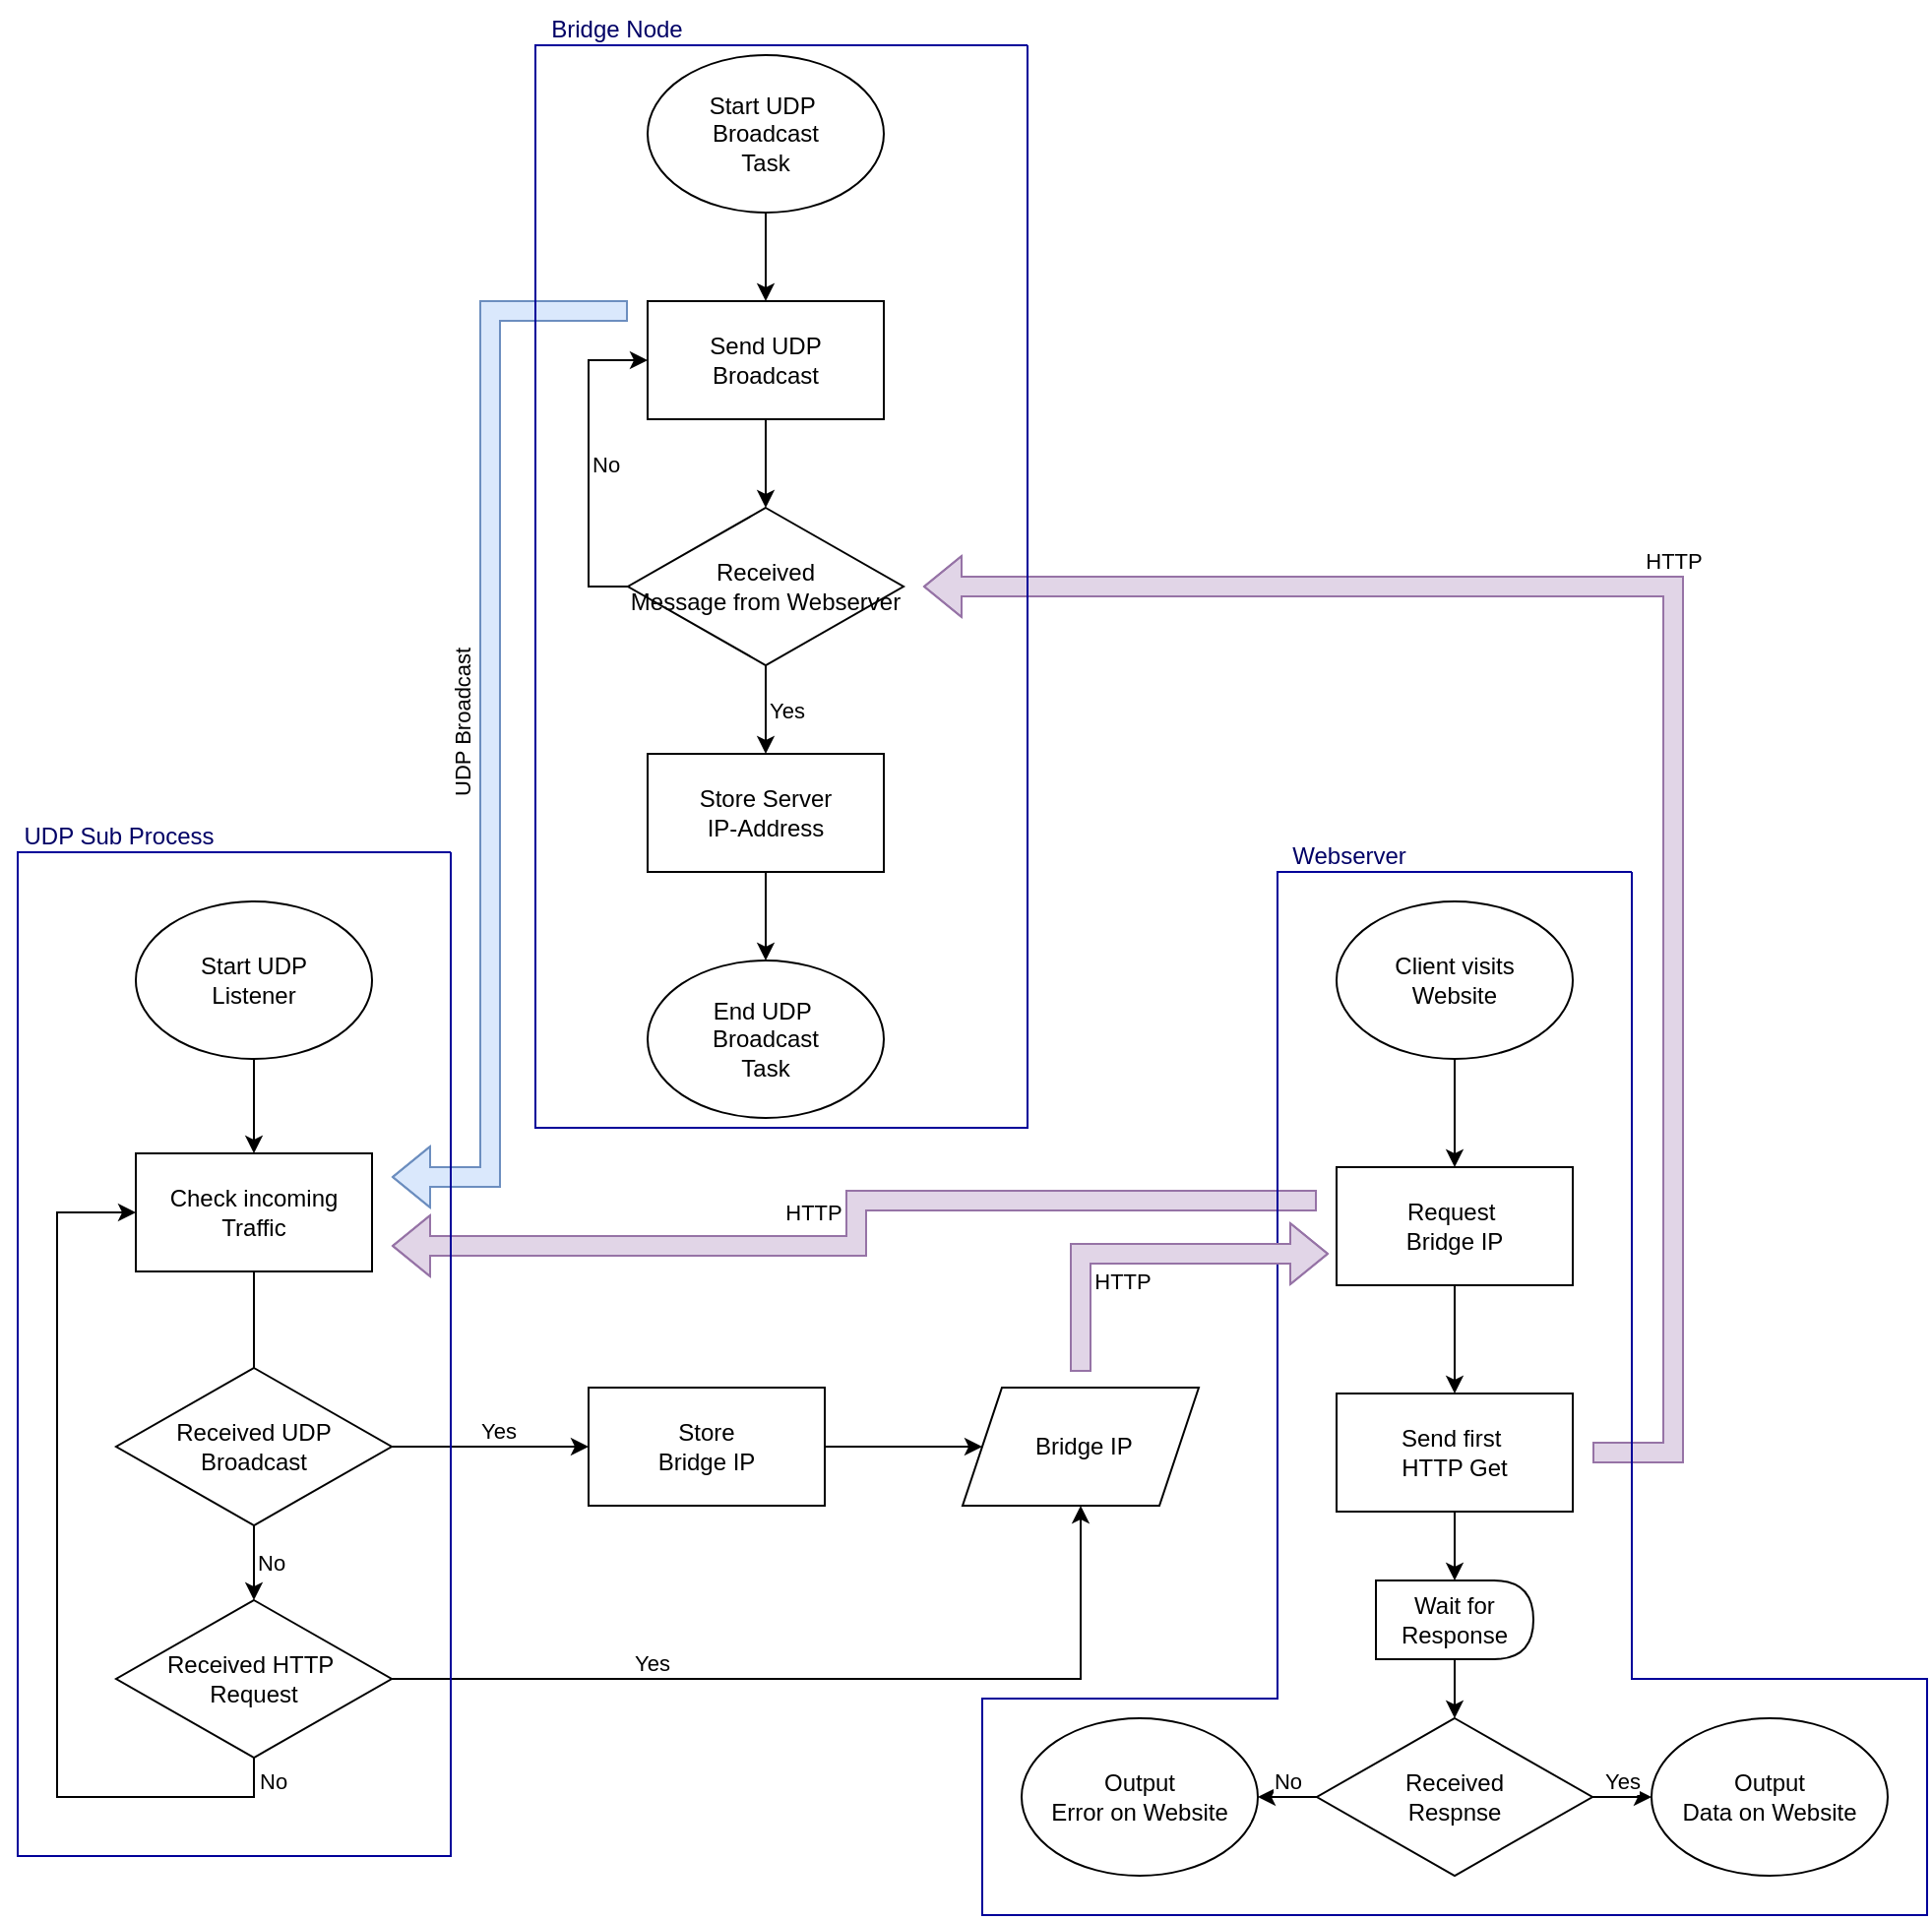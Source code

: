 <mxfile version="26.0.16">
  <diagram id="l8hXMBHkgcEJcSW0mbfh" name="Page-1">
    <mxGraphModel dx="2234" dy="1359" grid="1" gridSize="10" guides="1" tooltips="1" connect="1" arrows="1" fold="1" page="1" pageScale="1" pageWidth="1700" pageHeight="1100" math="0" shadow="0">
      <root>
        <mxCell id="0" />
        <mxCell id="1" parent="0" />
        <mxCell id="ZdN3B5ne2nYUJ5_Ht5WA-7" style="edgeStyle=orthogonalEdgeStyle;rounded=0;orthogonalLoop=1;jettySize=auto;html=1;exitX=0.5;exitY=1;exitDx=0;exitDy=0;entryX=0.5;entryY=0;entryDx=0;entryDy=0;" edge="1" parent="1" source="ZdN3B5ne2nYUJ5_Ht5WA-1" target="ZdN3B5ne2nYUJ5_Ht5WA-2">
          <mxGeometry relative="1" as="geometry" />
        </mxCell>
        <mxCell id="ZdN3B5ne2nYUJ5_Ht5WA-1" value="Start UDP&amp;nbsp;&lt;div&gt;Broadcast&lt;/div&gt;&lt;div&gt;Task&lt;/div&gt;" style="ellipse;whiteSpace=wrap;html=1;" vertex="1" parent="1">
          <mxGeometry x="480" y="35" width="120" height="80" as="geometry" />
        </mxCell>
        <mxCell id="ZdN3B5ne2nYUJ5_Ht5WA-8" style="edgeStyle=orthogonalEdgeStyle;rounded=0;orthogonalLoop=1;jettySize=auto;html=1;exitX=0.5;exitY=1;exitDx=0;exitDy=0;entryX=0.5;entryY=0;entryDx=0;entryDy=0;" edge="1" parent="1" source="ZdN3B5ne2nYUJ5_Ht5WA-2" target="ZdN3B5ne2nYUJ5_Ht5WA-3">
          <mxGeometry relative="1" as="geometry" />
        </mxCell>
        <mxCell id="ZdN3B5ne2nYUJ5_Ht5WA-2" value="Send UDP&lt;div&gt;Broadcast&lt;/div&gt;" style="rounded=0;whiteSpace=wrap;html=1;" vertex="1" parent="1">
          <mxGeometry x="480" y="160" width="120" height="60" as="geometry" />
        </mxCell>
        <mxCell id="ZdN3B5ne2nYUJ5_Ht5WA-9" style="edgeStyle=orthogonalEdgeStyle;rounded=0;orthogonalLoop=1;jettySize=auto;html=1;exitX=0.5;exitY=1;exitDx=0;exitDy=0;entryX=0.5;entryY=0;entryDx=0;entryDy=0;" edge="1" parent="1" source="ZdN3B5ne2nYUJ5_Ht5WA-3" target="ZdN3B5ne2nYUJ5_Ht5WA-5">
          <mxGeometry relative="1" as="geometry" />
        </mxCell>
        <mxCell id="ZdN3B5ne2nYUJ5_Ht5WA-12" value="Yes" style="edgeLabel;html=1;align=left;verticalAlign=middle;resizable=0;points=[];labelPosition=right;verticalLabelPosition=middle;" vertex="1" connectable="0" parent="ZdN3B5ne2nYUJ5_Ht5WA-9">
          <mxGeometry relative="1" as="geometry">
            <mxPoint as="offset" />
          </mxGeometry>
        </mxCell>
        <mxCell id="ZdN3B5ne2nYUJ5_Ht5WA-11" style="edgeStyle=orthogonalEdgeStyle;rounded=0;orthogonalLoop=1;jettySize=auto;html=1;exitX=0;exitY=0.5;exitDx=0;exitDy=0;entryX=0;entryY=0.5;entryDx=0;entryDy=0;" edge="1" parent="1" source="ZdN3B5ne2nYUJ5_Ht5WA-3" target="ZdN3B5ne2nYUJ5_Ht5WA-2">
          <mxGeometry relative="1" as="geometry" />
        </mxCell>
        <mxCell id="ZdN3B5ne2nYUJ5_Ht5WA-13" value="No" style="edgeLabel;html=1;align=left;verticalAlign=middle;resizable=0;points=[];labelPosition=right;verticalLabelPosition=middle;" vertex="1" connectable="0" parent="ZdN3B5ne2nYUJ5_Ht5WA-11">
          <mxGeometry relative="1" as="geometry">
            <mxPoint as="offset" />
          </mxGeometry>
        </mxCell>
        <mxCell id="ZdN3B5ne2nYUJ5_Ht5WA-3" value="Received&lt;div&gt;Message from Webserver&lt;/div&gt;" style="rhombus;whiteSpace=wrap;html=1;" vertex="1" parent="1">
          <mxGeometry x="470" y="265" width="140" height="80" as="geometry" />
        </mxCell>
        <mxCell id="ZdN3B5ne2nYUJ5_Ht5WA-10" style="edgeStyle=orthogonalEdgeStyle;rounded=0;orthogonalLoop=1;jettySize=auto;html=1;exitX=0.5;exitY=1;exitDx=0;exitDy=0;entryX=0.5;entryY=0;entryDx=0;entryDy=0;" edge="1" parent="1" source="ZdN3B5ne2nYUJ5_Ht5WA-5" target="ZdN3B5ne2nYUJ5_Ht5WA-6">
          <mxGeometry relative="1" as="geometry" />
        </mxCell>
        <mxCell id="ZdN3B5ne2nYUJ5_Ht5WA-5" value="Store Server&lt;div&gt;IP-Address&lt;/div&gt;" style="rounded=0;whiteSpace=wrap;html=1;" vertex="1" parent="1">
          <mxGeometry x="480" y="390" width="120" height="60" as="geometry" />
        </mxCell>
        <mxCell id="ZdN3B5ne2nYUJ5_Ht5WA-6" value="End UDP&amp;nbsp;&lt;div&gt;Broadcast&lt;/div&gt;&lt;div&gt;Task&lt;/div&gt;" style="ellipse;whiteSpace=wrap;html=1;" vertex="1" parent="1">
          <mxGeometry x="480" y="495" width="120" height="80" as="geometry" />
        </mxCell>
        <mxCell id="ZdN3B5ne2nYUJ5_Ht5WA-14" value="&amp;nbsp;&lt;span style=&quot;background-color: transparent; color: light-dark(rgb(0, 0, 0), rgb(255, 255, 255));&quot;&gt;Bridge IP&lt;/span&gt;" style="shape=parallelogram;perimeter=parallelogramPerimeter;whiteSpace=wrap;html=1;fixedSize=1;" vertex="1" parent="1">
          <mxGeometry x="640" y="712" width="120" height="60" as="geometry" />
        </mxCell>
        <mxCell id="ZdN3B5ne2nYUJ5_Ht5WA-17" value="" style="edgeStyle=orthogonalEdgeStyle;rounded=0;orthogonalLoop=1;jettySize=auto;html=1;" edge="1" parent="1" source="ZdN3B5ne2nYUJ5_Ht5WA-15" target="ZdN3B5ne2nYUJ5_Ht5WA-16">
          <mxGeometry relative="1" as="geometry" />
        </mxCell>
        <mxCell id="ZdN3B5ne2nYUJ5_Ht5WA-15" value="Start UDP&lt;div&gt;Listener&lt;/div&gt;" style="ellipse;whiteSpace=wrap;html=1;" vertex="1" parent="1">
          <mxGeometry x="220" y="465" width="120" height="80" as="geometry" />
        </mxCell>
        <mxCell id="ZdN3B5ne2nYUJ5_Ht5WA-19" value="" style="edgeStyle=orthogonalEdgeStyle;rounded=0;orthogonalLoop=1;jettySize=auto;html=1;" edge="1" parent="1" source="ZdN3B5ne2nYUJ5_Ht5WA-16">
          <mxGeometry relative="1" as="geometry">
            <mxPoint x="280" y="720" as="targetPoint" />
          </mxGeometry>
        </mxCell>
        <mxCell id="ZdN3B5ne2nYUJ5_Ht5WA-16" value="Check incoming&lt;div&gt;Traffic&lt;/div&gt;" style="whiteSpace=wrap;html=1;" vertex="1" parent="1">
          <mxGeometry x="220" y="593" width="120" height="60" as="geometry" />
        </mxCell>
        <mxCell id="ZdN3B5ne2nYUJ5_Ht5WA-22" value="" style="edgeStyle=orthogonalEdgeStyle;rounded=0;orthogonalLoop=1;jettySize=auto;html=1;" edge="1" parent="1" source="ZdN3B5ne2nYUJ5_Ht5WA-20" target="ZdN3B5ne2nYUJ5_Ht5WA-21">
          <mxGeometry relative="1" as="geometry" />
        </mxCell>
        <mxCell id="ZdN3B5ne2nYUJ5_Ht5WA-52" value="No" style="edgeLabel;html=1;align=left;verticalAlign=middle;resizable=0;points=[];labelPosition=right;verticalLabelPosition=middle;" vertex="1" connectable="0" parent="ZdN3B5ne2nYUJ5_Ht5WA-22">
          <mxGeometry relative="1" as="geometry">
            <mxPoint as="offset" />
          </mxGeometry>
        </mxCell>
        <mxCell id="ZdN3B5ne2nYUJ5_Ht5WA-31" style="edgeStyle=orthogonalEdgeStyle;rounded=0;orthogonalLoop=1;jettySize=auto;html=1;exitX=1;exitY=0.5;exitDx=0;exitDy=0;entryX=0;entryY=0.5;entryDx=0;entryDy=0;" edge="1" parent="1" source="ZdN3B5ne2nYUJ5_Ht5WA-20" target="ZdN3B5ne2nYUJ5_Ht5WA-43">
          <mxGeometry relative="1" as="geometry">
            <mxPoint x="410" y="655" as="targetPoint" />
          </mxGeometry>
        </mxCell>
        <mxCell id="ZdN3B5ne2nYUJ5_Ht5WA-40" value="Yes" style="edgeLabel;html=1;align=center;verticalAlign=bottom;resizable=0;points=[];labelPosition=center;verticalLabelPosition=top;" vertex="1" connectable="0" parent="ZdN3B5ne2nYUJ5_Ht5WA-31">
          <mxGeometry relative="1" as="geometry">
            <mxPoint x="4" as="offset" />
          </mxGeometry>
        </mxCell>
        <mxCell id="ZdN3B5ne2nYUJ5_Ht5WA-20" value="Received UDP&lt;div&gt;Broadcast&lt;/div&gt;" style="rhombus;whiteSpace=wrap;html=1;" vertex="1" parent="1">
          <mxGeometry x="210" y="702" width="140" height="80" as="geometry" />
        </mxCell>
        <mxCell id="ZdN3B5ne2nYUJ5_Ht5WA-23" style="edgeStyle=orthogonalEdgeStyle;rounded=0;orthogonalLoop=1;jettySize=auto;html=1;exitX=0.5;exitY=1;exitDx=0;exitDy=0;entryX=0;entryY=0.5;entryDx=0;entryDy=0;" edge="1" parent="1" source="ZdN3B5ne2nYUJ5_Ht5WA-21" target="ZdN3B5ne2nYUJ5_Ht5WA-16">
          <mxGeometry relative="1" as="geometry">
            <Array as="points">
              <mxPoint x="280" y="920" />
              <mxPoint x="180" y="920" />
              <mxPoint x="180" y="623" />
            </Array>
          </mxGeometry>
        </mxCell>
        <mxCell id="ZdN3B5ne2nYUJ5_Ht5WA-42" value="No" style="edgeLabel;html=1;align=left;verticalAlign=middle;resizable=0;points=[];labelPosition=right;verticalLabelPosition=middle;" vertex="1" connectable="0" parent="ZdN3B5ne2nYUJ5_Ht5WA-23">
          <mxGeometry relative="1" as="geometry">
            <mxPoint x="101" y="100" as="offset" />
          </mxGeometry>
        </mxCell>
        <mxCell id="ZdN3B5ne2nYUJ5_Ht5WA-29" style="edgeStyle=orthogonalEdgeStyle;rounded=0;orthogonalLoop=1;jettySize=auto;html=1;exitX=1;exitY=0.5;exitDx=0;exitDy=0;entryX=0.5;entryY=1;entryDx=0;entryDy=0;" edge="1" parent="1" source="ZdN3B5ne2nYUJ5_Ht5WA-21" target="ZdN3B5ne2nYUJ5_Ht5WA-14">
          <mxGeometry relative="1" as="geometry" />
        </mxCell>
        <mxCell id="ZdN3B5ne2nYUJ5_Ht5WA-41" value="Yes" style="edgeLabel;html=1;align=center;verticalAlign=bottom;resizable=0;points=[];labelPosition=center;verticalLabelPosition=top;" vertex="1" connectable="0" parent="ZdN3B5ne2nYUJ5_Ht5WA-29">
          <mxGeometry relative="1" as="geometry">
            <mxPoint x="-87" as="offset" />
          </mxGeometry>
        </mxCell>
        <mxCell id="ZdN3B5ne2nYUJ5_Ht5WA-21" value="Received HTTP&amp;nbsp;&lt;div&gt;Request&lt;br&gt;&lt;/div&gt;" style="rhombus;whiteSpace=wrap;html=1;" vertex="1" parent="1">
          <mxGeometry x="210" y="820" width="140" height="80" as="geometry" />
        </mxCell>
        <mxCell id="ZdN3B5ne2nYUJ5_Ht5WA-26" value="" style="edgeStyle=orthogonalEdgeStyle;rounded=0;orthogonalLoop=1;jettySize=auto;html=1;" edge="1" parent="1" source="ZdN3B5ne2nYUJ5_Ht5WA-24" target="ZdN3B5ne2nYUJ5_Ht5WA-25">
          <mxGeometry relative="1" as="geometry" />
        </mxCell>
        <mxCell id="ZdN3B5ne2nYUJ5_Ht5WA-24" value="Client visits&lt;div&gt;Website&lt;/div&gt;" style="ellipse;whiteSpace=wrap;html=1;" vertex="1" parent="1">
          <mxGeometry x="830" y="465" width="120" height="80" as="geometry" />
        </mxCell>
        <mxCell id="ZdN3B5ne2nYUJ5_Ht5WA-34" value="" style="edgeStyle=orthogonalEdgeStyle;rounded=0;orthogonalLoop=1;jettySize=auto;html=1;" edge="1" parent="1" source="ZdN3B5ne2nYUJ5_Ht5WA-25" target="ZdN3B5ne2nYUJ5_Ht5WA-33">
          <mxGeometry relative="1" as="geometry" />
        </mxCell>
        <mxCell id="ZdN3B5ne2nYUJ5_Ht5WA-25" value="Request&amp;nbsp;&lt;div&gt;Bridge&amp;nbsp;&lt;span style=&quot;background-color: transparent; color: light-dark(rgb(0, 0, 0), rgb(255, 255, 255));&quot;&gt;IP&lt;/span&gt;&lt;/div&gt;" style="whiteSpace=wrap;html=1;" vertex="1" parent="1">
          <mxGeometry x="830" y="600" width="120" height="60" as="geometry" />
        </mxCell>
        <mxCell id="ZdN3B5ne2nYUJ5_Ht5WA-58" style="edgeStyle=orthogonalEdgeStyle;rounded=0;orthogonalLoop=1;jettySize=auto;html=1;exitX=0.5;exitY=1;exitDx=0;exitDy=0;entryX=0.5;entryY=0;entryDx=0;entryDy=0;" edge="1" parent="1" source="ZdN3B5ne2nYUJ5_Ht5WA-33" target="ZdN3B5ne2nYUJ5_Ht5WA-54">
          <mxGeometry relative="1" as="geometry" />
        </mxCell>
        <mxCell id="ZdN3B5ne2nYUJ5_Ht5WA-33" value="Send first&amp;nbsp;&lt;div&gt;HTTP Get&lt;/div&gt;" style="whiteSpace=wrap;html=1;" vertex="1" parent="1">
          <mxGeometry x="830" y="715" width="120" height="60" as="geometry" />
        </mxCell>
        <mxCell id="ZdN3B5ne2nYUJ5_Ht5WA-35" value="Output&lt;div&gt;Data on Website&lt;/div&gt;" style="ellipse;whiteSpace=wrap;html=1;" vertex="1" parent="1">
          <mxGeometry x="990" y="880" width="120" height="80" as="geometry" />
        </mxCell>
        <mxCell id="ZdN3B5ne2nYUJ5_Ht5WA-44" style="edgeStyle=orthogonalEdgeStyle;rounded=0;orthogonalLoop=1;jettySize=auto;html=1;exitX=1;exitY=0.5;exitDx=0;exitDy=0;entryX=0;entryY=0.5;entryDx=0;entryDy=0;" edge="1" parent="1" source="ZdN3B5ne2nYUJ5_Ht5WA-43" target="ZdN3B5ne2nYUJ5_Ht5WA-14">
          <mxGeometry relative="1" as="geometry" />
        </mxCell>
        <mxCell id="ZdN3B5ne2nYUJ5_Ht5WA-43" value="Store&lt;div&gt;Bridge IP&lt;/div&gt;" style="rounded=0;whiteSpace=wrap;html=1;" vertex="1" parent="1">
          <mxGeometry x="450" y="712" width="120" height="60" as="geometry" />
        </mxCell>
        <mxCell id="ZdN3B5ne2nYUJ5_Ht5WA-49" value="" style="shape=flexArrow;endArrow=classic;html=1;rounded=0;edgeStyle=orthogonalEdgeStyle;fillColor=#e1d5e7;strokeColor=#9673a6;" edge="1" parent="1">
          <mxGeometry width="50" height="50" relative="1" as="geometry">
            <mxPoint x="960" y="745" as="sourcePoint" />
            <mxPoint x="620" y="305" as="targetPoint" />
            <Array as="points">
              <mxPoint x="1001" y="745" />
              <mxPoint x="1001" y="305" />
            </Array>
          </mxGeometry>
        </mxCell>
        <mxCell id="ZdN3B5ne2nYUJ5_Ht5WA-71" value="HTTP" style="edgeLabel;html=1;align=center;verticalAlign=bottom;resizable=0;points=[];labelPosition=center;verticalLabelPosition=top;" vertex="1" connectable="0" parent="ZdN3B5ne2nYUJ5_Ht5WA-49">
          <mxGeometry relative="1" as="geometry">
            <mxPoint y="-55" as="offset" />
          </mxGeometry>
        </mxCell>
        <mxCell id="ZdN3B5ne2nYUJ5_Ht5WA-50" value="" style="shape=flexArrow;endArrow=classic;html=1;rounded=0;edgeStyle=orthogonalEdgeStyle;fillColor=#dae8fc;strokeColor=#6c8ebf;" edge="1" parent="1">
          <mxGeometry width="50" height="50" relative="1" as="geometry">
            <mxPoint x="470" y="165" as="sourcePoint" />
            <mxPoint x="350" y="605" as="targetPoint" />
            <Array as="points">
              <mxPoint x="469" y="165" />
              <mxPoint x="400" y="165" />
              <mxPoint x="400" y="605" />
            </Array>
          </mxGeometry>
        </mxCell>
        <mxCell id="ZdN3B5ne2nYUJ5_Ht5WA-72" value="UDP Broadcast" style="edgeLabel;html=1;align=right;verticalAlign=middle;resizable=0;points=[];textDirection=vertical-rl;labelPosition=left;verticalLabelPosition=middle;rotation=-180;" vertex="1" connectable="0" parent="ZdN3B5ne2nYUJ5_Ht5WA-50">
          <mxGeometry relative="1" as="geometry">
            <mxPoint x="-20" as="offset" />
          </mxGeometry>
        </mxCell>
        <mxCell id="ZdN3B5ne2nYUJ5_Ht5WA-51" value="" style="shape=flexArrow;endArrow=classic;html=1;rounded=0;edgeStyle=orthogonalEdgeStyle;fillColor=#e1d5e7;strokeColor=#9673a6;" edge="1" parent="1">
          <mxGeometry width="50" height="50" relative="1" as="geometry">
            <mxPoint x="820" y="617" as="sourcePoint" />
            <mxPoint x="350" y="640" as="targetPoint" />
            <Array as="points">
              <mxPoint x="815" y="617" />
              <mxPoint x="586" y="617" />
              <mxPoint x="586" y="640" />
            </Array>
          </mxGeometry>
        </mxCell>
        <mxCell id="ZdN3B5ne2nYUJ5_Ht5WA-69" value="HTTP" style="edgeLabel;html=1;align=center;verticalAlign=bottom;resizable=0;points=[];labelPosition=center;verticalLabelPosition=top;" vertex="1" connectable="0" parent="ZdN3B5ne2nYUJ5_Ht5WA-51">
          <mxGeometry relative="1" as="geometry">
            <mxPoint x="-22" y="2" as="offset" />
          </mxGeometry>
        </mxCell>
        <mxCell id="ZdN3B5ne2nYUJ5_Ht5WA-56" style="edgeStyle=orthogonalEdgeStyle;rounded=0;orthogonalLoop=1;jettySize=auto;html=1;exitX=0;exitY=0.5;exitDx=0;exitDy=0;entryX=1;entryY=0.5;entryDx=0;entryDy=0;" edge="1" parent="1" source="ZdN3B5ne2nYUJ5_Ht5WA-53" target="ZdN3B5ne2nYUJ5_Ht5WA-55">
          <mxGeometry relative="1" as="geometry" />
        </mxCell>
        <mxCell id="ZdN3B5ne2nYUJ5_Ht5WA-61" value="No" style="edgeLabel;html=1;align=center;verticalAlign=bottom;resizable=0;points=[];labelPosition=center;verticalLabelPosition=top;" vertex="1" connectable="0" parent="ZdN3B5ne2nYUJ5_Ht5WA-56">
          <mxGeometry relative="1" as="geometry">
            <mxPoint as="offset" />
          </mxGeometry>
        </mxCell>
        <mxCell id="ZdN3B5ne2nYUJ5_Ht5WA-57" style="edgeStyle=orthogonalEdgeStyle;rounded=0;orthogonalLoop=1;jettySize=auto;html=1;exitX=1;exitY=0.5;exitDx=0;exitDy=0;entryX=0;entryY=0.5;entryDx=0;entryDy=0;" edge="1" parent="1" source="ZdN3B5ne2nYUJ5_Ht5WA-53" target="ZdN3B5ne2nYUJ5_Ht5WA-35">
          <mxGeometry relative="1" as="geometry" />
        </mxCell>
        <mxCell id="ZdN3B5ne2nYUJ5_Ht5WA-60" value="Yes" style="edgeLabel;html=1;align=center;verticalAlign=bottom;resizable=0;points=[];labelPosition=center;verticalLabelPosition=top;" vertex="1" connectable="0" parent="ZdN3B5ne2nYUJ5_Ht5WA-57">
          <mxGeometry relative="1" as="geometry">
            <mxPoint as="offset" />
          </mxGeometry>
        </mxCell>
        <mxCell id="ZdN3B5ne2nYUJ5_Ht5WA-53" value="Received&lt;div&gt;Respnse&lt;/div&gt;" style="rhombus;whiteSpace=wrap;html=1;" vertex="1" parent="1">
          <mxGeometry x="820" y="880" width="140" height="80" as="geometry" />
        </mxCell>
        <mxCell id="ZdN3B5ne2nYUJ5_Ht5WA-59" style="edgeStyle=orthogonalEdgeStyle;rounded=0;orthogonalLoop=1;jettySize=auto;html=1;exitX=0.5;exitY=1;exitDx=0;exitDy=0;entryX=0.5;entryY=0;entryDx=0;entryDy=0;" edge="1" parent="1" source="ZdN3B5ne2nYUJ5_Ht5WA-54" target="ZdN3B5ne2nYUJ5_Ht5WA-53">
          <mxGeometry relative="1" as="geometry" />
        </mxCell>
        <mxCell id="ZdN3B5ne2nYUJ5_Ht5WA-54" value="Wait for&lt;div&gt;Response&lt;/div&gt;" style="shape=delay;whiteSpace=wrap;html=1;" vertex="1" parent="1">
          <mxGeometry x="850" y="810" width="80" height="40" as="geometry" />
        </mxCell>
        <mxCell id="ZdN3B5ne2nYUJ5_Ht5WA-55" value="Output&lt;div&gt;Error on Website&lt;/div&gt;" style="ellipse;whiteSpace=wrap;html=1;" vertex="1" parent="1">
          <mxGeometry x="670" y="880" width="120" height="80" as="geometry" />
        </mxCell>
        <mxCell id="ZdN3B5ne2nYUJ5_Ht5WA-63" value="" style="endArrow=none;html=1;rounded=0;strokeColor=#000099;" edge="1" parent="1">
          <mxGeometry width="50" height="50" relative="1" as="geometry">
            <mxPoint x="673" y="30" as="sourcePoint" />
            <mxPoint x="673" y="30" as="targetPoint" />
            <Array as="points">
              <mxPoint x="673" y="580" />
              <mxPoint x="423" y="580" />
              <mxPoint x="423" y="30" />
            </Array>
          </mxGeometry>
        </mxCell>
        <mxCell id="ZdN3B5ne2nYUJ5_Ht5WA-64" value="Bridge Node" style="text;html=1;align=center;verticalAlign=middle;resizable=0;points=[];autosize=1;strokeColor=none;fillColor=none;fontColor=#000066;" vertex="1" parent="1">
          <mxGeometry x="419" y="7" width="90" height="30" as="geometry" />
        </mxCell>
        <mxCell id="ZdN3B5ne2nYUJ5_Ht5WA-65" value="" style="endArrow=none;html=1;rounded=0;strokeColor=#000099;" edge="1" parent="1">
          <mxGeometry width="50" height="50" relative="1" as="geometry">
            <mxPoint x="380" y="440" as="sourcePoint" />
            <mxPoint x="380" y="440" as="targetPoint" />
            <Array as="points">
              <mxPoint x="380" y="950" />
              <mxPoint x="160" y="950" />
              <mxPoint x="160" y="440" />
            </Array>
          </mxGeometry>
        </mxCell>
        <mxCell id="ZdN3B5ne2nYUJ5_Ht5WA-66" value="UDP Sub Process" style="text;html=1;align=center;verticalAlign=middle;resizable=0;points=[];autosize=1;strokeColor=none;fillColor=none;fontColor=#000066;" vertex="1" parent="1">
          <mxGeometry x="151" y="417" width="120" height="30" as="geometry" />
        </mxCell>
        <mxCell id="ZdN3B5ne2nYUJ5_Ht5WA-67" value="" style="endArrow=none;html=1;rounded=0;strokeColor=#000099;" edge="1" parent="1">
          <mxGeometry width="50" height="50" relative="1" as="geometry">
            <mxPoint x="980" y="450" as="sourcePoint" />
            <mxPoint x="980" y="450" as="targetPoint" />
            <Array as="points">
              <mxPoint x="980" y="860" />
              <mxPoint x="1130" y="860" />
              <mxPoint x="1130" y="980" />
              <mxPoint x="650" y="980" />
              <mxPoint x="650" y="870" />
              <mxPoint x="800" y="870" />
              <mxPoint x="800" y="450" />
            </Array>
          </mxGeometry>
        </mxCell>
        <mxCell id="ZdN3B5ne2nYUJ5_Ht5WA-68" value="Webserver" style="text;html=1;align=center;verticalAlign=middle;resizable=0;points=[];autosize=1;strokeColor=none;fillColor=none;fontColor=#000066;" vertex="1" parent="1">
          <mxGeometry x="796" y="427" width="80" height="30" as="geometry" />
        </mxCell>
        <mxCell id="ZdN3B5ne2nYUJ5_Ht5WA-73" value="" style="shape=flexArrow;endArrow=classic;html=1;rounded=0;edgeStyle=orthogonalEdgeStyle;fillColor=#e1d5e7;strokeColor=#9673a6;" edge="1" parent="1">
          <mxGeometry width="50" height="50" relative="1" as="geometry">
            <mxPoint x="700" y="704" as="sourcePoint" />
            <mxPoint x="826" y="644" as="targetPoint" />
            <Array as="points">
              <mxPoint x="700" y="704" />
              <mxPoint x="700" y="644" />
            </Array>
          </mxGeometry>
        </mxCell>
        <mxCell id="ZdN3B5ne2nYUJ5_Ht5WA-74" value="HTTP" style="edgeLabel;html=1;align=center;verticalAlign=bottom;resizable=0;points=[];labelPosition=center;verticalLabelPosition=top;" vertex="1" connectable="0" parent="ZdN3B5ne2nYUJ5_Ht5WA-73">
          <mxGeometry relative="1" as="geometry">
            <mxPoint x="-12" y="22" as="offset" />
          </mxGeometry>
        </mxCell>
      </root>
    </mxGraphModel>
  </diagram>
</mxfile>
